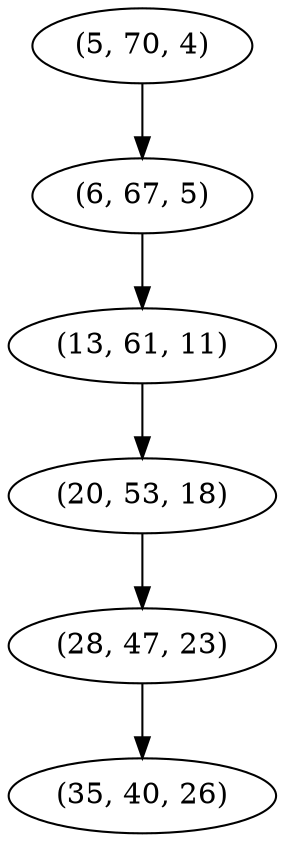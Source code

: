 digraph tree {
    "(5, 70, 4)";
    "(6, 67, 5)";
    "(13, 61, 11)";
    "(20, 53, 18)";
    "(28, 47, 23)";
    "(35, 40, 26)";
    "(5, 70, 4)" -> "(6, 67, 5)";
    "(6, 67, 5)" -> "(13, 61, 11)";
    "(13, 61, 11)" -> "(20, 53, 18)";
    "(20, 53, 18)" -> "(28, 47, 23)";
    "(28, 47, 23)" -> "(35, 40, 26)";
}
